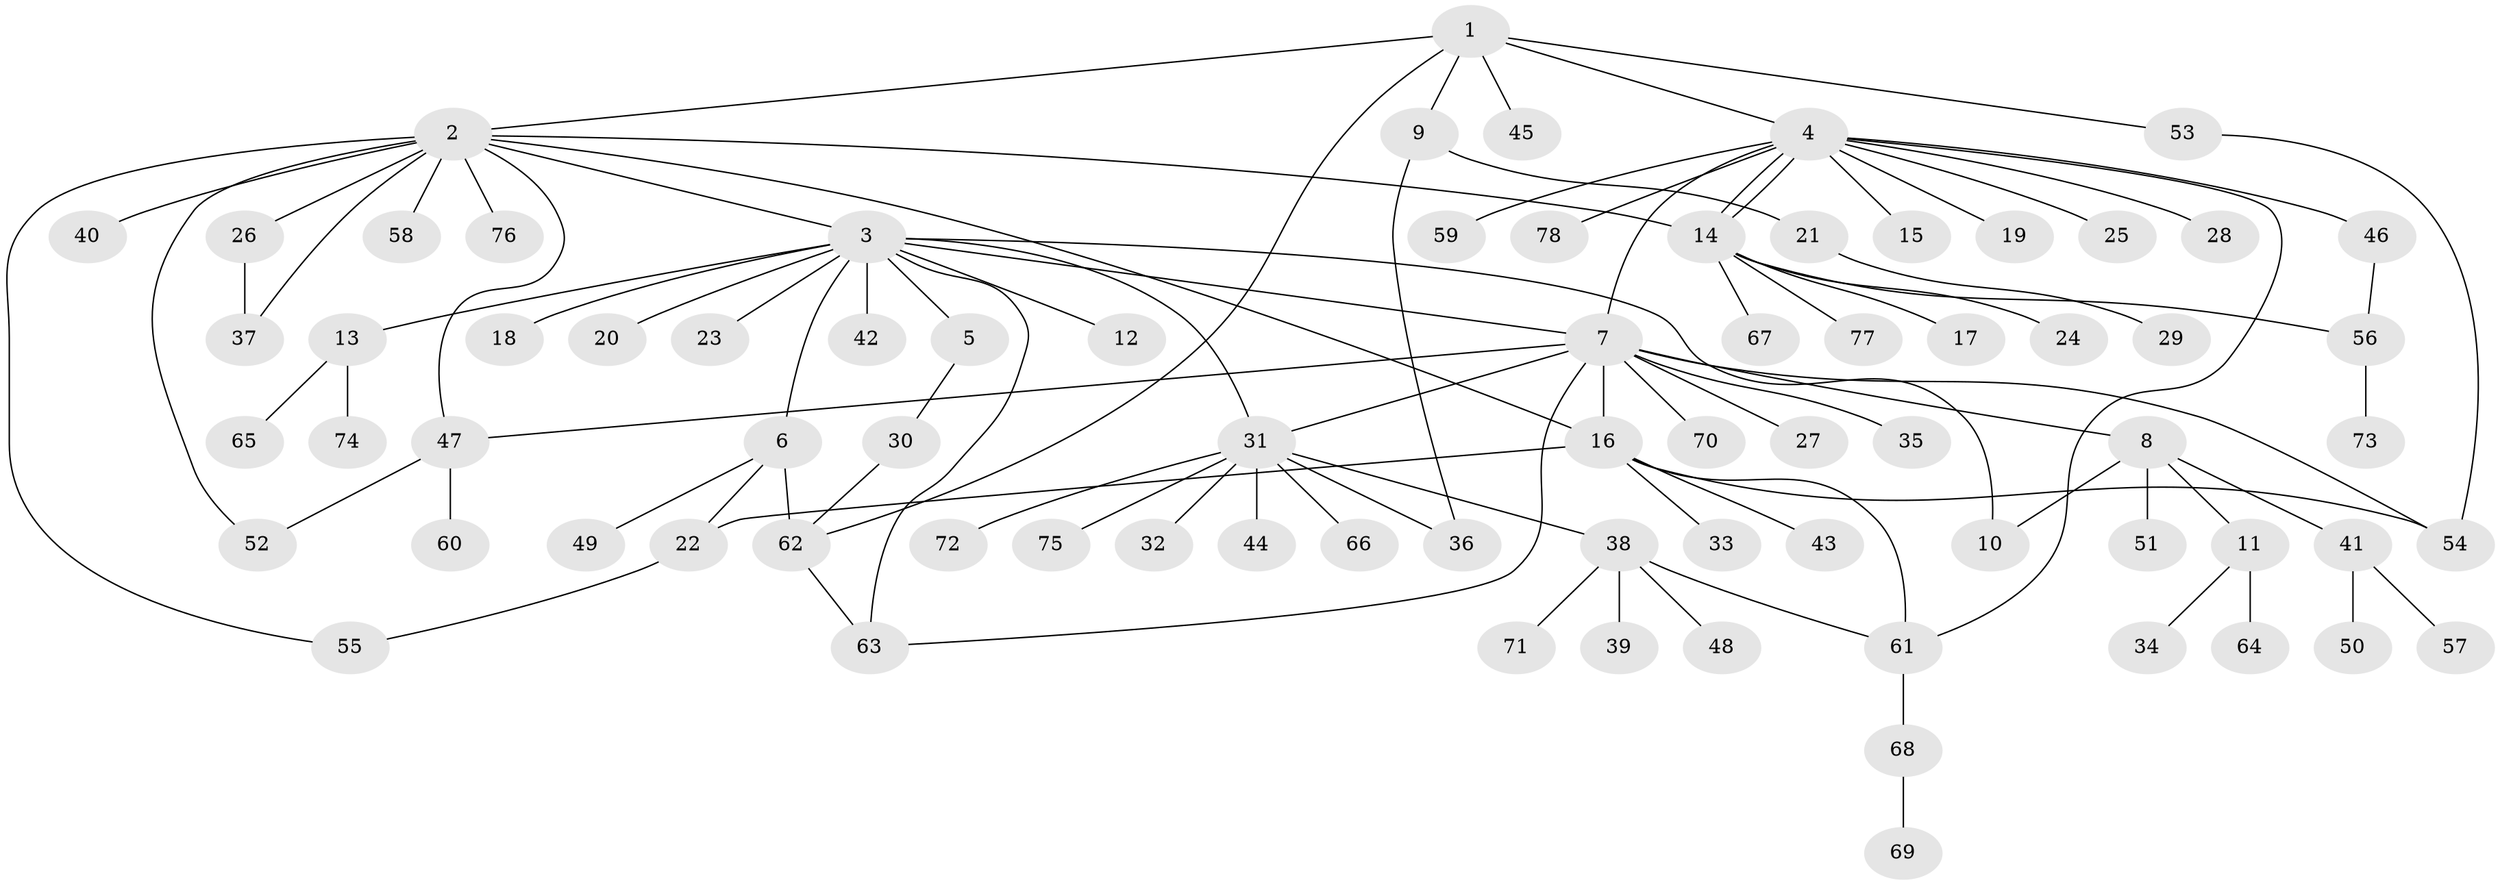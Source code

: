 // coarse degree distribution, {6: 0.03278688524590164, 11: 0.01639344262295082, 12: 0.04918032786885246, 2: 0.13114754098360656, 5: 0.01639344262295082, 9: 0.01639344262295082, 3: 0.04918032786885246, 7: 0.03278688524590164, 1: 0.6229508196721312, 4: 0.03278688524590164}
// Generated by graph-tools (version 1.1) at 2025/41/03/06/25 10:41:51]
// undirected, 78 vertices, 98 edges
graph export_dot {
graph [start="1"]
  node [color=gray90,style=filled];
  1;
  2;
  3;
  4;
  5;
  6;
  7;
  8;
  9;
  10;
  11;
  12;
  13;
  14;
  15;
  16;
  17;
  18;
  19;
  20;
  21;
  22;
  23;
  24;
  25;
  26;
  27;
  28;
  29;
  30;
  31;
  32;
  33;
  34;
  35;
  36;
  37;
  38;
  39;
  40;
  41;
  42;
  43;
  44;
  45;
  46;
  47;
  48;
  49;
  50;
  51;
  52;
  53;
  54;
  55;
  56;
  57;
  58;
  59;
  60;
  61;
  62;
  63;
  64;
  65;
  66;
  67;
  68;
  69;
  70;
  71;
  72;
  73;
  74;
  75;
  76;
  77;
  78;
  1 -- 2;
  1 -- 4;
  1 -- 9;
  1 -- 45;
  1 -- 53;
  1 -- 62;
  2 -- 3;
  2 -- 14;
  2 -- 16;
  2 -- 26;
  2 -- 37;
  2 -- 40;
  2 -- 47;
  2 -- 52;
  2 -- 55;
  2 -- 58;
  2 -- 76;
  3 -- 5;
  3 -- 6;
  3 -- 7;
  3 -- 10;
  3 -- 12;
  3 -- 13;
  3 -- 18;
  3 -- 20;
  3 -- 23;
  3 -- 31;
  3 -- 42;
  3 -- 63;
  4 -- 7;
  4 -- 14;
  4 -- 14;
  4 -- 15;
  4 -- 19;
  4 -- 25;
  4 -- 28;
  4 -- 46;
  4 -- 59;
  4 -- 61;
  4 -- 78;
  5 -- 30;
  6 -- 22;
  6 -- 49;
  6 -- 62;
  7 -- 8;
  7 -- 16;
  7 -- 27;
  7 -- 31;
  7 -- 35;
  7 -- 47;
  7 -- 54;
  7 -- 63;
  7 -- 70;
  8 -- 10;
  8 -- 11;
  8 -- 41;
  8 -- 51;
  9 -- 21;
  9 -- 36;
  11 -- 34;
  11 -- 64;
  13 -- 65;
  13 -- 74;
  14 -- 17;
  14 -- 24;
  14 -- 56;
  14 -- 67;
  14 -- 77;
  16 -- 22;
  16 -- 33;
  16 -- 43;
  16 -- 54;
  16 -- 61;
  21 -- 29;
  22 -- 55;
  26 -- 37;
  30 -- 62;
  31 -- 32;
  31 -- 36;
  31 -- 38;
  31 -- 44;
  31 -- 66;
  31 -- 72;
  31 -- 75;
  38 -- 39;
  38 -- 48;
  38 -- 61;
  38 -- 71;
  41 -- 50;
  41 -- 57;
  46 -- 56;
  47 -- 52;
  47 -- 60;
  53 -- 54;
  56 -- 73;
  61 -- 68;
  62 -- 63;
  68 -- 69;
}
